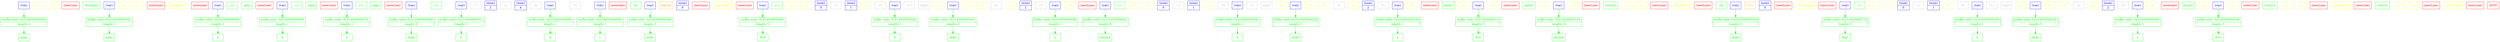 digraph G
{ 
rankdir=TB;
 newrank=true;

{
	rank=same; 
	token_0 [ shape=record, color = blue, fontcolor = blue, label = "{ (var) }" ];
	token_1 [ shape=record, color = yellow, fontcolor = yellow, label = "{ (() }" ];
	token_2 [ shape=record, color = yellow, fontcolor = yellow, label = "{ ()) }" ];
	token_3 [ shape=record, color = red, fontcolor = red, label = "{ (newLine) }" ];
	token_4 [ shape=record, color = green, fontcolor = green, label = "{ (function) }" ];
	token_5 [ shape=record, color = blue, fontcolor = blue, label = "{ (var) }" ];
	token_6 [ shape=record, color = yellow, fontcolor = yellow, label = "{ (() }" ];
	token_7 [ shape=record, color = yellow, fontcolor = yellow, label = "{ ()) }" ];
	token_8 [ shape=record, color = red, fontcolor = red, label = "{ (newLine) }" ];
	token_9 [ shape=record, color = yellow, fontcolor = yellow, label = "{ (fig braket) }" ];
	token_10 [ shape=record, color = red, fontcolor = red, label = "{ (newLine) }" ];
	token_11 [ shape=record, color = blue, fontcolor = blue, label = "{ (var) }" ];
	token_12 [ shape=record, color = green, fontcolor = green, label = "{ (=) }" ];
	token_13 [ shape=record, color = green, fontcolor = green, label = "{ (get) }" ];
	token_14 [ shape=record, color = red, fontcolor = red, label = "{ (newLine) }" ];
	token_15 [ shape=record, color = blue, fontcolor = blue, label = "{ (var) }" ];
	token_16 [ shape=record, color = green, fontcolor = green, label = "{ (=) }" ];
	token_17 [ shape=record, color = green, fontcolor = green, label = "{ (get) }" ];
	token_18 [ shape=record, color = red, fontcolor = red, label = "{ (newLine) }" ];
	token_19 [ shape=record, color = blue, fontcolor = blue, label = "{ (var) }" ];
	token_20 [ shape=record, color = green, fontcolor = green, label = "{ (=) }" ];
	token_21 [ shape=record, color = green, fontcolor = green, label = "{ (get) }" ];
	token_22 [ shape=record, color = red, fontcolor = red, label = "{ (newLine) }" ];
	token_23 [ shape=record, color = blue, fontcolor = blue, label = "{ (var) }" ];
	token_24 [ shape=record, color = green, fontcolor = green, label = "{ (=) }" ];
	token_25 [ shape=record, color = blue, fontcolor = blue, label = "{ (var) }" ];
	token_26 [ shape=record, color = grey, fontcolor = grey, label = "{ (^) }" ];
	token_27 [ shape=record, color = blue, fontcolor = blue, label = "{ (num) | 2 }" ];
	token_28 [ shape=record, color = grey, fontcolor = grey, label = "{ (-) }" ];
	token_29 [ shape=record, color = blue, fontcolor = blue, label = "{ (num) | 4 }" ];
	token_30 [ shape=record, color = grey, fontcolor = grey, label = "{ (*) }" ];
	token_31 [ shape=record, color = blue, fontcolor = blue, label = "{ (var) }" ];
	token_32 [ shape=record, color = grey, fontcolor = grey, label = "{ (*) }" ];
	token_33 [ shape=record, color = blue, fontcolor = blue, label = "{ (var) }" ];
	token_34 [ shape=record, color = red, fontcolor = red, label = "{ (newLine) }" ];
	token_35 [ shape=record, color = green, fontcolor = green, label = "{ (if) }" ];
	token_36 [ shape=record, color = blue, fontcolor = blue, label = "{ (var) }" ];
	token_37 [ shape=record, color = orange, fontcolor = orange, label = "{ (above) }" ];
	token_38 [ shape=record, color = blue, fontcolor = blue, label = "{ (num) | 0 }" ];
	token_39 [ shape=record, color = red, fontcolor = red, label = "{ (newLine) }" ];
	token_40 [ shape=record, color = yellow, fontcolor = yellow, label = "{ (fig braket) }" ];
	token_41 [ shape=record, color = red, fontcolor = red, label = "{ (newLine) }" ];
	token_42 [ shape=record, color = blue, fontcolor = blue, label = "{ (var) }" ];
	token_43 [ shape=record, color = green, fontcolor = green, label = "{ (=) }" ];
	token_44 [ shape=record, color = yellow, fontcolor = yellow, label = "{ (() }" ];
	token_45 [ shape=record, color = yellow, fontcolor = yellow, label = "{ (() }" ];
	token_46 [ shape=record, color = blue, fontcolor = blue, label = "{ (num) | 0 }" ];
	token_47 [ shape=record, color = grey, fontcolor = grey, label = "{ (-) }" ];
	token_48 [ shape=record, color = blue, fontcolor = blue, label = "{ (num) | 1 }" ];
	token_49 [ shape=record, color = yellow, fontcolor = yellow, label = "{ ()) }" ];
	token_50 [ shape=record, color = grey, fontcolor = grey, label = "{ (*) }" ];
	token_51 [ shape=record, color = blue, fontcolor = blue, label = "{ (var) }" ];
	token_52 [ shape=record, color = grey, fontcolor = grey, label = "{ (+) }" ];
	token_53 [ shape=record, color = grey, fontcolor = grey, label = "{ (sqrt) }" ];
	token_54 [ shape=record, color = yellow, fontcolor = yellow, label = "{ (() }" ];
	token_55 [ shape=record, color = blue, fontcolor = blue, label = "{ (var) }" ];
	token_56 [ shape=record, color = yellow, fontcolor = yellow, label = "{ ()) }" ];
	token_57 [ shape=record, color = yellow, fontcolor = yellow, label = "{ ()) }" ];
	token_58 [ shape=record, color = grey, fontcolor = grey, label = "{ (/) }" ];
	token_59 [ shape=record, color = yellow, fontcolor = yellow, label = "{ (() }" ];
	token_60 [ shape=record, color = blue, fontcolor = blue, label = "{ (num) | 2 }" ];
	token_61 [ shape=record, color = grey, fontcolor = grey, label = "{ (*) }" ];
	token_62 [ shape=record, color = blue, fontcolor = blue, label = "{ (var) }" ];
	token_63 [ shape=record, color = yellow, fontcolor = yellow, label = "{ ()) }" ];
	token_64 [ shape=record, color = red, fontcolor = red, label = "{ (newLine) }" ];
	token_65 [ shape=record, color = blue, fontcolor = blue, label = "{ (var) }" ];
	token_66 [ shape=record, color = green, fontcolor = green, label = "{ (=) }" ];
	token_67 [ shape=record, color = yellow, fontcolor = yellow, label = "{ (() }" ];
	token_68 [ shape=record, color = yellow, fontcolor = yellow, label = "{ (() }" ];
	token_69 [ shape=record, color = blue, fontcolor = blue, label = "{ (num) | 0 }" ];
	token_70 [ shape=record, color = grey, fontcolor = grey, label = "{ (-) }" ];
	token_71 [ shape=record, color = blue, fontcolor = blue, label = "{ (num) | 1 }" ];
	token_72 [ shape=record, color = yellow, fontcolor = yellow, label = "{ ()) }" ];
	token_73 [ shape=record, color = grey, fontcolor = grey, label = "{ (*) }" ];
	token_74 [ shape=record, color = blue, fontcolor = blue, label = "{ (var) }" ];
	token_75 [ shape=record, color = grey, fontcolor = grey, label = "{ (-) }" ];
	token_76 [ shape=record, color = grey, fontcolor = grey, label = "{ (sqrt) }" ];
	token_77 [ shape=record, color = yellow, fontcolor = yellow, label = "{ (() }" ];
	token_78 [ shape=record, color = blue, fontcolor = blue, label = "{ (var) }" ];
	token_79 [ shape=record, color = yellow, fontcolor = yellow, label = "{ ()) }" ];
	token_80 [ shape=record, color = yellow, fontcolor = yellow, label = "{ ()) }" ];
	token_81 [ shape=record, color = grey, fontcolor = grey, label = "{ (/) }" ];
	token_82 [ shape=record, color = yellow, fontcolor = yellow, label = "{ (() }" ];
	token_83 [ shape=record, color = blue, fontcolor = blue, label = "{ (num) | 2 }" ];
	token_84 [ shape=record, color = grey, fontcolor = grey, label = "{ (*) }" ];
	token_85 [ shape=record, color = blue, fontcolor = blue, label = "{ (var) }" ];
	token_86 [ shape=record, color = yellow, fontcolor = yellow, label = "{ ()) }" ];
	token_87 [ shape=record, color = red, fontcolor = red, label = "{ (newLine) }" ];
	token_88 [ shape=record, color = green, fontcolor = green, label = "{ (print) }" ];
	token_89 [ shape=record, color = yellow, fontcolor = yellow, label = "{ (() }" ];
	token_90 [ shape=record, color = blue, fontcolor = blue, label = "{ (var) }" ];
	token_91 [ shape=record, color = yellow, fontcolor = yellow, label = "{ ()) }" ];
	token_92 [ shape=record, color = red, fontcolor = red, label = "{ (newLine) }" ];
	token_93 [ shape=record, color = green, fontcolor = green, label = "{ (print) }" ];
	token_94 [ shape=record, color = yellow, fontcolor = yellow, label = "{ (() }" ];
	token_95 [ shape=record, color = blue, fontcolor = blue, label = "{ (var) }" ];
	token_96 [ shape=record, color = yellow, fontcolor = yellow, label = "{ ()) }" ];
	token_97 [ shape=record, color = red, fontcolor = red, label = "{ (newLine) }" ];
	token_98 [ shape=record, color = green, fontcolor = green, label = "{ (return) }" ];
	token_99 [ shape=record, color = yellow, fontcolor = yellow, label = "{ (() }" ];
	token_100 [ shape=record, color = yellow, fontcolor = yellow, label = "{ ()) }" ];
	token_101 [ shape=record, color = red, fontcolor = red, label = "{ (newLine) }" ];
	token_102 [ shape=record, color = yellow, fontcolor = yellow, label = "{ (fig braket) }" ];
	token_103 [ shape=record, color = red, fontcolor = red, label = "{ (newLine) }" ];
	token_104 [ shape=record, color = green, fontcolor = green, label = "{ (if) }" ];
	token_105 [ shape=record, color = blue, fontcolor = blue, label = "{ (var) }" ];
	token_106 [ shape=record, color = orange, fontcolor = orange, label = "{ (==) }" ];
	token_107 [ shape=record, color = blue, fontcolor = blue, label = "{ (num) | 0 }" ];
	token_108 [ shape=record, color = red, fontcolor = red, label = "{ (newLine) }" ];
	token_109 [ shape=record, color = yellow, fontcolor = yellow, label = "{ (fig braket) }" ];
	token_110 [ shape=record, color = red, fontcolor = red, label = "{ (newLine) }" ];
	token_111 [ shape=record, color = blue, fontcolor = blue, label = "{ (var) }" ];
	token_112 [ shape=record, color = green, fontcolor = green, label = "{ (=) }" ];
	token_113 [ shape=record, color = yellow, fontcolor = yellow, label = "{ (() }" ];
	token_114 [ shape=record, color = yellow, fontcolor = yellow, label = "{ (() }" ];
	token_115 [ shape=record, color = blue, fontcolor = blue, label = "{ (num) | 0 }" ];
	token_116 [ shape=record, color = grey, fontcolor = grey, label = "{ (-) }" ];
	token_117 [ shape=record, color = blue, fontcolor = blue, label = "{ (num) | 1 }" ];
	token_118 [ shape=record, color = yellow, fontcolor = yellow, label = "{ ()) }" ];
	token_119 [ shape=record, color = grey, fontcolor = grey, label = "{ (*) }" ];
	token_120 [ shape=record, color = blue, fontcolor = blue, label = "{ (var) }" ];
	token_121 [ shape=record, color = grey, fontcolor = grey, label = "{ (+) }" ];
	token_122 [ shape=record, color = grey, fontcolor = grey, label = "{ (sqrt) }" ];
	token_123 [ shape=record, color = yellow, fontcolor = yellow, label = "{ (() }" ];
	token_124 [ shape=record, color = blue, fontcolor = blue, label = "{ (var) }" ];
	token_125 [ shape=record, color = yellow, fontcolor = yellow, label = "{ ()) }" ];
	token_126 [ shape=record, color = yellow, fontcolor = yellow, label = "{ ()) }" ];
	token_127 [ shape=record, color = grey, fontcolor = grey, label = "{ (/) }" ];
	token_128 [ shape=record, color = yellow, fontcolor = yellow, label = "{ (() }" ];
	token_129 [ shape=record, color = blue, fontcolor = blue, label = "{ (num) | 2 }" ];
	token_130 [ shape=record, color = grey, fontcolor = grey, label = "{ (*) }" ];
	token_131 [ shape=record, color = blue, fontcolor = blue, label = "{ (var) }" ];
	token_132 [ shape=record, color = yellow, fontcolor = yellow, label = "{ ()) }" ];
	token_133 [ shape=record, color = red, fontcolor = red, label = "{ (newLine) }" ];
	token_134 [ shape=record, color = green, fontcolor = green, label = "{ (print) }" ];
	token_135 [ shape=record, color = yellow, fontcolor = yellow, label = "{ (() }" ];
	token_136 [ shape=record, color = blue, fontcolor = blue, label = "{ (var) }" ];
	token_137 [ shape=record, color = yellow, fontcolor = yellow, label = "{ ()) }" ];
	token_138 [ shape=record, color = red, fontcolor = red, label = "{ (newLine) }" ];
	token_139 [ shape=record, color = green, fontcolor = green, label = "{ (return) }" ];
	token_140 [ shape=record, color = yellow, fontcolor = yellow, label = "{ (() }" ];
	token_141 [ shape=record, color = yellow, fontcolor = yellow, label = "{ ()) }" ];
	token_142 [ shape=record, color = red, fontcolor = red, label = "{ (newLine) }" ];
	token_143 [ shape=record, color = yellow, fontcolor = yellow, label = "{ (fig braket) }" ];
	token_144 [ shape=record, color = red, fontcolor = red, label = "{ (newLine) }" ];
	token_145 [ shape=record, color = green, fontcolor = green, label = "{ (return) }" ];
	token_146 [ shape=record, color = yellow, fontcolor = yellow, label = "{ (() }" ];
	token_147 [ shape=record, color = yellow, fontcolor = yellow, label = "{ ()) }" ];
	token_148 [ shape=record, color = red, fontcolor = red, label = "{ (newLine) }" ];
	token_149 [ shape=record, color = yellow, fontcolor = yellow, label = "{ (fig braket) }" ];
	token_150 [ shape=record, color = red, fontcolor = red, label = "{ (newLine) }" ];
	token_151 [ shape=record, color = red, fontcolor = red, label = "{ (EOT) }" ];
}
{
	rank=same; 
	tableCell_0x514000000040 [ shape=record, color = green, fontcolor = green, label = "         { buffer addr: 0x514000000040 | length: 4 }" ];
	tableCell_0x51400000004c [ shape=record, color = green, fontcolor = green, label = "         { buffer addr: 0x51400000004c | length: 4 }" ];
	tableCell_0x514000000059 [ shape=record, color = green, fontcolor = green, label = "         { buffer addr: 0x514000000059 | length: 1 }" ];
	tableCell_0x514000000069 [ shape=record, color = green, fontcolor = green, label = "         { buffer addr: 0x514000000069 | length: 1 }" ];
	tableCell_0x51400000007b [ shape=record, color = green, fontcolor = green, label = "         { buffer addr: 0x51400000007b | length: 1 }" ];
	tableCell_0x514000000089 [ shape=record, color = green, fontcolor = green, label = "         { buffer addr: 0x514000000089 | length: 5 }" ];
	tableCell_0x514000000091 [ shape=record, color = green, fontcolor = green, label = "         { buffer addr: 0x514000000091 | length: 1 }" ];
	tableCell_0x514000000099 [ shape=record, color = green, fontcolor = green, label = "         { buffer addr: 0x514000000099 | length: 1 }" ];
	tableCell_0x51400000009b [ shape=record, color = green, fontcolor = green, label = "         { buffer addr: 0x51400000009b | length: 1 }" ];
	tableCell_0x5140000000a4 [ shape=record, color = green, fontcolor = green, label = "         { buffer addr: 0x5140000000a4 | length: 5 }" ];
	tableCell_0x5140000000bc [ shape=record, color = green, fontcolor = green, label = "         { buffer addr: 0x5140000000bc | length: 5 }" ];
	tableCell_0x5140000000cb [ shape=record, color = green, fontcolor = green, label = "         { buffer addr: 0x5140000000cb | length: 1 }" ];
	tableCell_0x5140000000d4 [ shape=record, color = green, fontcolor = green, label = "         { buffer addr: 0x5140000000d4 | length: 5 }" ];
	tableCell_0x5140000000df [ shape=record, color = green, fontcolor = green, label = "         { buffer addr: 0x5140000000df | length: 1 }" ];
	tableCell_0x5140000000ea [ shape=record, color = green, fontcolor = green, label = "         { buffer addr: 0x5140000000ea | length: 6 }" ];
	tableCell_0x5140000000fa [ shape=record, color = green, fontcolor = green, label = "         { buffer addr: 0x5140000000fa | length: 1 }" ];
	tableCell_0x514000000103 [ shape=record, color = green, fontcolor = green, label = "         { buffer addr: 0x514000000103 | length: 5 }" ];
	tableCell_0x51400000010e [ shape=record, color = green, fontcolor = green, label = "         { buffer addr: 0x51400000010e | length: 1 }" ];
	tableCell_0x51400000011f [ shape=record, color = green, fontcolor = green, label = "         { buffer addr: 0x51400000011f | length: 5 }" ];
	tableCell_0x514000000134 [ shape=record, color = green, fontcolor = green, label = "         { buffer addr: 0x514000000134 | length: 6 }" ];
	tableCell_0x51400000015b [ shape=record, color = green, fontcolor = green, label = "         { buffer addr: 0x51400000015b | length: 5 }" ];
	tableCell_0x514000000174 [ shape=record, color = green, fontcolor = green, label = "         { buffer addr: 0x514000000174 | length: 5 }" ];
	tableCell_0x514000000183 [ shape=record, color = green, fontcolor = green, label = "         { buffer addr: 0x514000000183 | length: 1 }" ];
	tableCell_0x51400000018c [ shape=record, color = green, fontcolor = green, label = "         { buffer addr: 0x51400000018c | length: 5 }" ];
	tableCell_0x514000000197 [ shape=record, color = green, fontcolor = green, label = "         { buffer addr: 0x514000000197 | length: 1 }" ];
	tableCell_0x5140000001a8 [ shape=record, color = green, fontcolor = green, label = "         { buffer addr: 0x5140000001a8 | length: 5 }" ];
}
{
	rank=same; 
	openTableCell_0x514000000040 [ shape=record, color = green, fontcolor = green, label = "{ main }" ];
	openTableCell_0x51400000004c [ shape=record, color = green, fontcolor = green, label = "{ main }" ];
	openTableCell_0x514000000059 [ shape=record, color = green, fontcolor = green, label = "{ a }" ];
	openTableCell_0x514000000069 [ shape=record, color = green, fontcolor = green, label = "{ b }" ];
	openTableCell_0x51400000007b [ shape=record, color = green, fontcolor = green, label = "{ c }" ];
	openTableCell_0x514000000089 [ shape=record, color = green, fontcolor = green, label = "{ diskr }" ];
	openTableCell_0x514000000091 [ shape=record, color = green, fontcolor = green, label = "{ b }" ];
	openTableCell_0x514000000099 [ shape=record, color = green, fontcolor = green, label = "{ a }" ];
	openTableCell_0x51400000009b [ shape=record, color = green, fontcolor = green, label = "{ c }" ];
	openTableCell_0x5140000000a4 [ shape=record, color = green, fontcolor = green, label = "{ diskr }" ];
	openTableCell_0x5140000000bc [ shape=record, color = green, fontcolor = green, label = "{ first }" ];
	openTableCell_0x5140000000cb [ shape=record, color = green, fontcolor = green, label = "{ b }" ];
	openTableCell_0x5140000000d4 [ shape=record, color = green, fontcolor = green, label = "{ diskr }" ];
	openTableCell_0x5140000000df [ shape=record, color = green, fontcolor = green, label = "{ a }" ];
	openTableCell_0x5140000000ea [ shape=record, color = green, fontcolor = green, label = "{ second }" ];
	openTableCell_0x5140000000fa [ shape=record, color = green, fontcolor = green, label = "{ b }" ];
	openTableCell_0x514000000103 [ shape=record, color = green, fontcolor = green, label = "{ diskr }" ];
	openTableCell_0x51400000010e [ shape=record, color = green, fontcolor = green, label = "{ a }" ];
	openTableCell_0x51400000011f [ shape=record, color = green, fontcolor = green, label = "{ first }" ];
	openTableCell_0x514000000134 [ shape=record, color = green, fontcolor = green, label = "{ second }" ];
	openTableCell_0x51400000015b [ shape=record, color = green, fontcolor = green, label = "{ diskr }" ];
	openTableCell_0x514000000174 [ shape=record, color = green, fontcolor = green, label = "{ first }" ];
	openTableCell_0x514000000183 [ shape=record, color = green, fontcolor = green, label = "{ b }" ];
	openTableCell_0x51400000018c [ shape=record, color = green, fontcolor = green, label = "{ diskr }" ];
	openTableCell_0x514000000197 [ shape=record, color = green, fontcolor = green, label = "{ a }" ];
	openTableCell_0x5140000001a8 [ shape=record, color = green, fontcolor = green, label = "{ first }" ];
}
	token_0:s -> tableCell_0x514000000040:n [ color = green; ]
	token_5:s -> tableCell_0x51400000004c:n [ color = green; ]
	token_11:s -> tableCell_0x514000000059:n [ color = green; ]
	token_15:s -> tableCell_0x514000000069:n [ color = green; ]
	token_19:s -> tableCell_0x51400000007b:n [ color = green; ]
	token_23:s -> tableCell_0x514000000089:n [ color = green; ]
	token_25:s -> tableCell_0x514000000091:n [ color = green; ]
	token_31:s -> tableCell_0x514000000099:n [ color = green; ]
	token_33:s -> tableCell_0x51400000009b:n [ color = green; ]
	token_36:s -> tableCell_0x5140000000a4:n [ color = green; ]
	token_42:s -> tableCell_0x5140000000bc:n [ color = green; ]
	token_51:s -> tableCell_0x5140000000cb:n [ color = green; ]
	token_55:s -> tableCell_0x5140000000d4:n [ color = green; ]
	token_62:s -> tableCell_0x5140000000df:n [ color = green; ]
	token_65:s -> tableCell_0x5140000000ea:n [ color = green; ]
	token_74:s -> tableCell_0x5140000000fa:n [ color = green; ]
	token_78:s -> tableCell_0x514000000103:n [ color = green; ]
	token_85:s -> tableCell_0x51400000010e:n [ color = green; ]
	token_90:s -> tableCell_0x51400000011f:n [ color = green; ]
	token_95:s -> tableCell_0x514000000134:n [ color = green; ]
	token_105:s -> tableCell_0x51400000015b:n [ color = green; ]
	token_111:s -> tableCell_0x514000000174:n [ color = green; ]
	token_120:s -> tableCell_0x514000000183:n [ color = green; ]
	token_124:s -> tableCell_0x51400000018c:n [ color = green; ]
	token_131:s -> tableCell_0x514000000197:n [ color = green; ]
	token_136:s -> tableCell_0x5140000001a8:n [ color = green; ]
	tableCell_0x514000000040:s -> openTableCell_0x514000000040:n [ color = green; ]
	tableCell_0x51400000004c:s -> openTableCell_0x51400000004c:n [ color = green; ]
	tableCell_0x514000000059:s -> openTableCell_0x514000000059:n [ color = green; ]
	tableCell_0x514000000069:s -> openTableCell_0x514000000069:n [ color = green; ]
	tableCell_0x51400000007b:s -> openTableCell_0x51400000007b:n [ color = green; ]
	tableCell_0x514000000089:s -> openTableCell_0x514000000089:n [ color = green; ]
	tableCell_0x514000000091:s -> openTableCell_0x514000000091:n [ color = green; ]
	tableCell_0x514000000099:s -> openTableCell_0x514000000099:n [ color = green; ]
	tableCell_0x51400000009b:s -> openTableCell_0x51400000009b:n [ color = green; ]
	tableCell_0x5140000000a4:s -> openTableCell_0x5140000000a4:n [ color = green; ]
	tableCell_0x5140000000bc:s -> openTableCell_0x5140000000bc:n [ color = green; ]
	tableCell_0x5140000000cb:s -> openTableCell_0x5140000000cb:n [ color = green; ]
	tableCell_0x5140000000d4:s -> openTableCell_0x5140000000d4:n [ color = green; ]
	tableCell_0x5140000000df:s -> openTableCell_0x5140000000df:n [ color = green; ]
	tableCell_0x5140000000ea:s -> openTableCell_0x5140000000ea:n [ color = green; ]
	tableCell_0x5140000000fa:s -> openTableCell_0x5140000000fa:n [ color = green; ]
	tableCell_0x514000000103:s -> openTableCell_0x514000000103:n [ color = green; ]
	tableCell_0x51400000010e:s -> openTableCell_0x51400000010e:n [ color = green; ]
	tableCell_0x51400000011f:s -> openTableCell_0x51400000011f:n [ color = green; ]
	tableCell_0x514000000134:s -> openTableCell_0x514000000134:n [ color = green; ]
	tableCell_0x51400000015b:s -> openTableCell_0x51400000015b:n [ color = green; ]
	tableCell_0x514000000174:s -> openTableCell_0x514000000174:n [ color = green; ]
	tableCell_0x514000000183:s -> openTableCell_0x514000000183:n [ color = green; ]
	tableCell_0x51400000018c:s -> openTableCell_0x51400000018c:n [ color = green; ]
	tableCell_0x514000000197:s -> openTableCell_0x514000000197:n [ color = green; ]
	tableCell_0x5140000001a8:s -> openTableCell_0x5140000001a8:n [ color = green; ]
}
